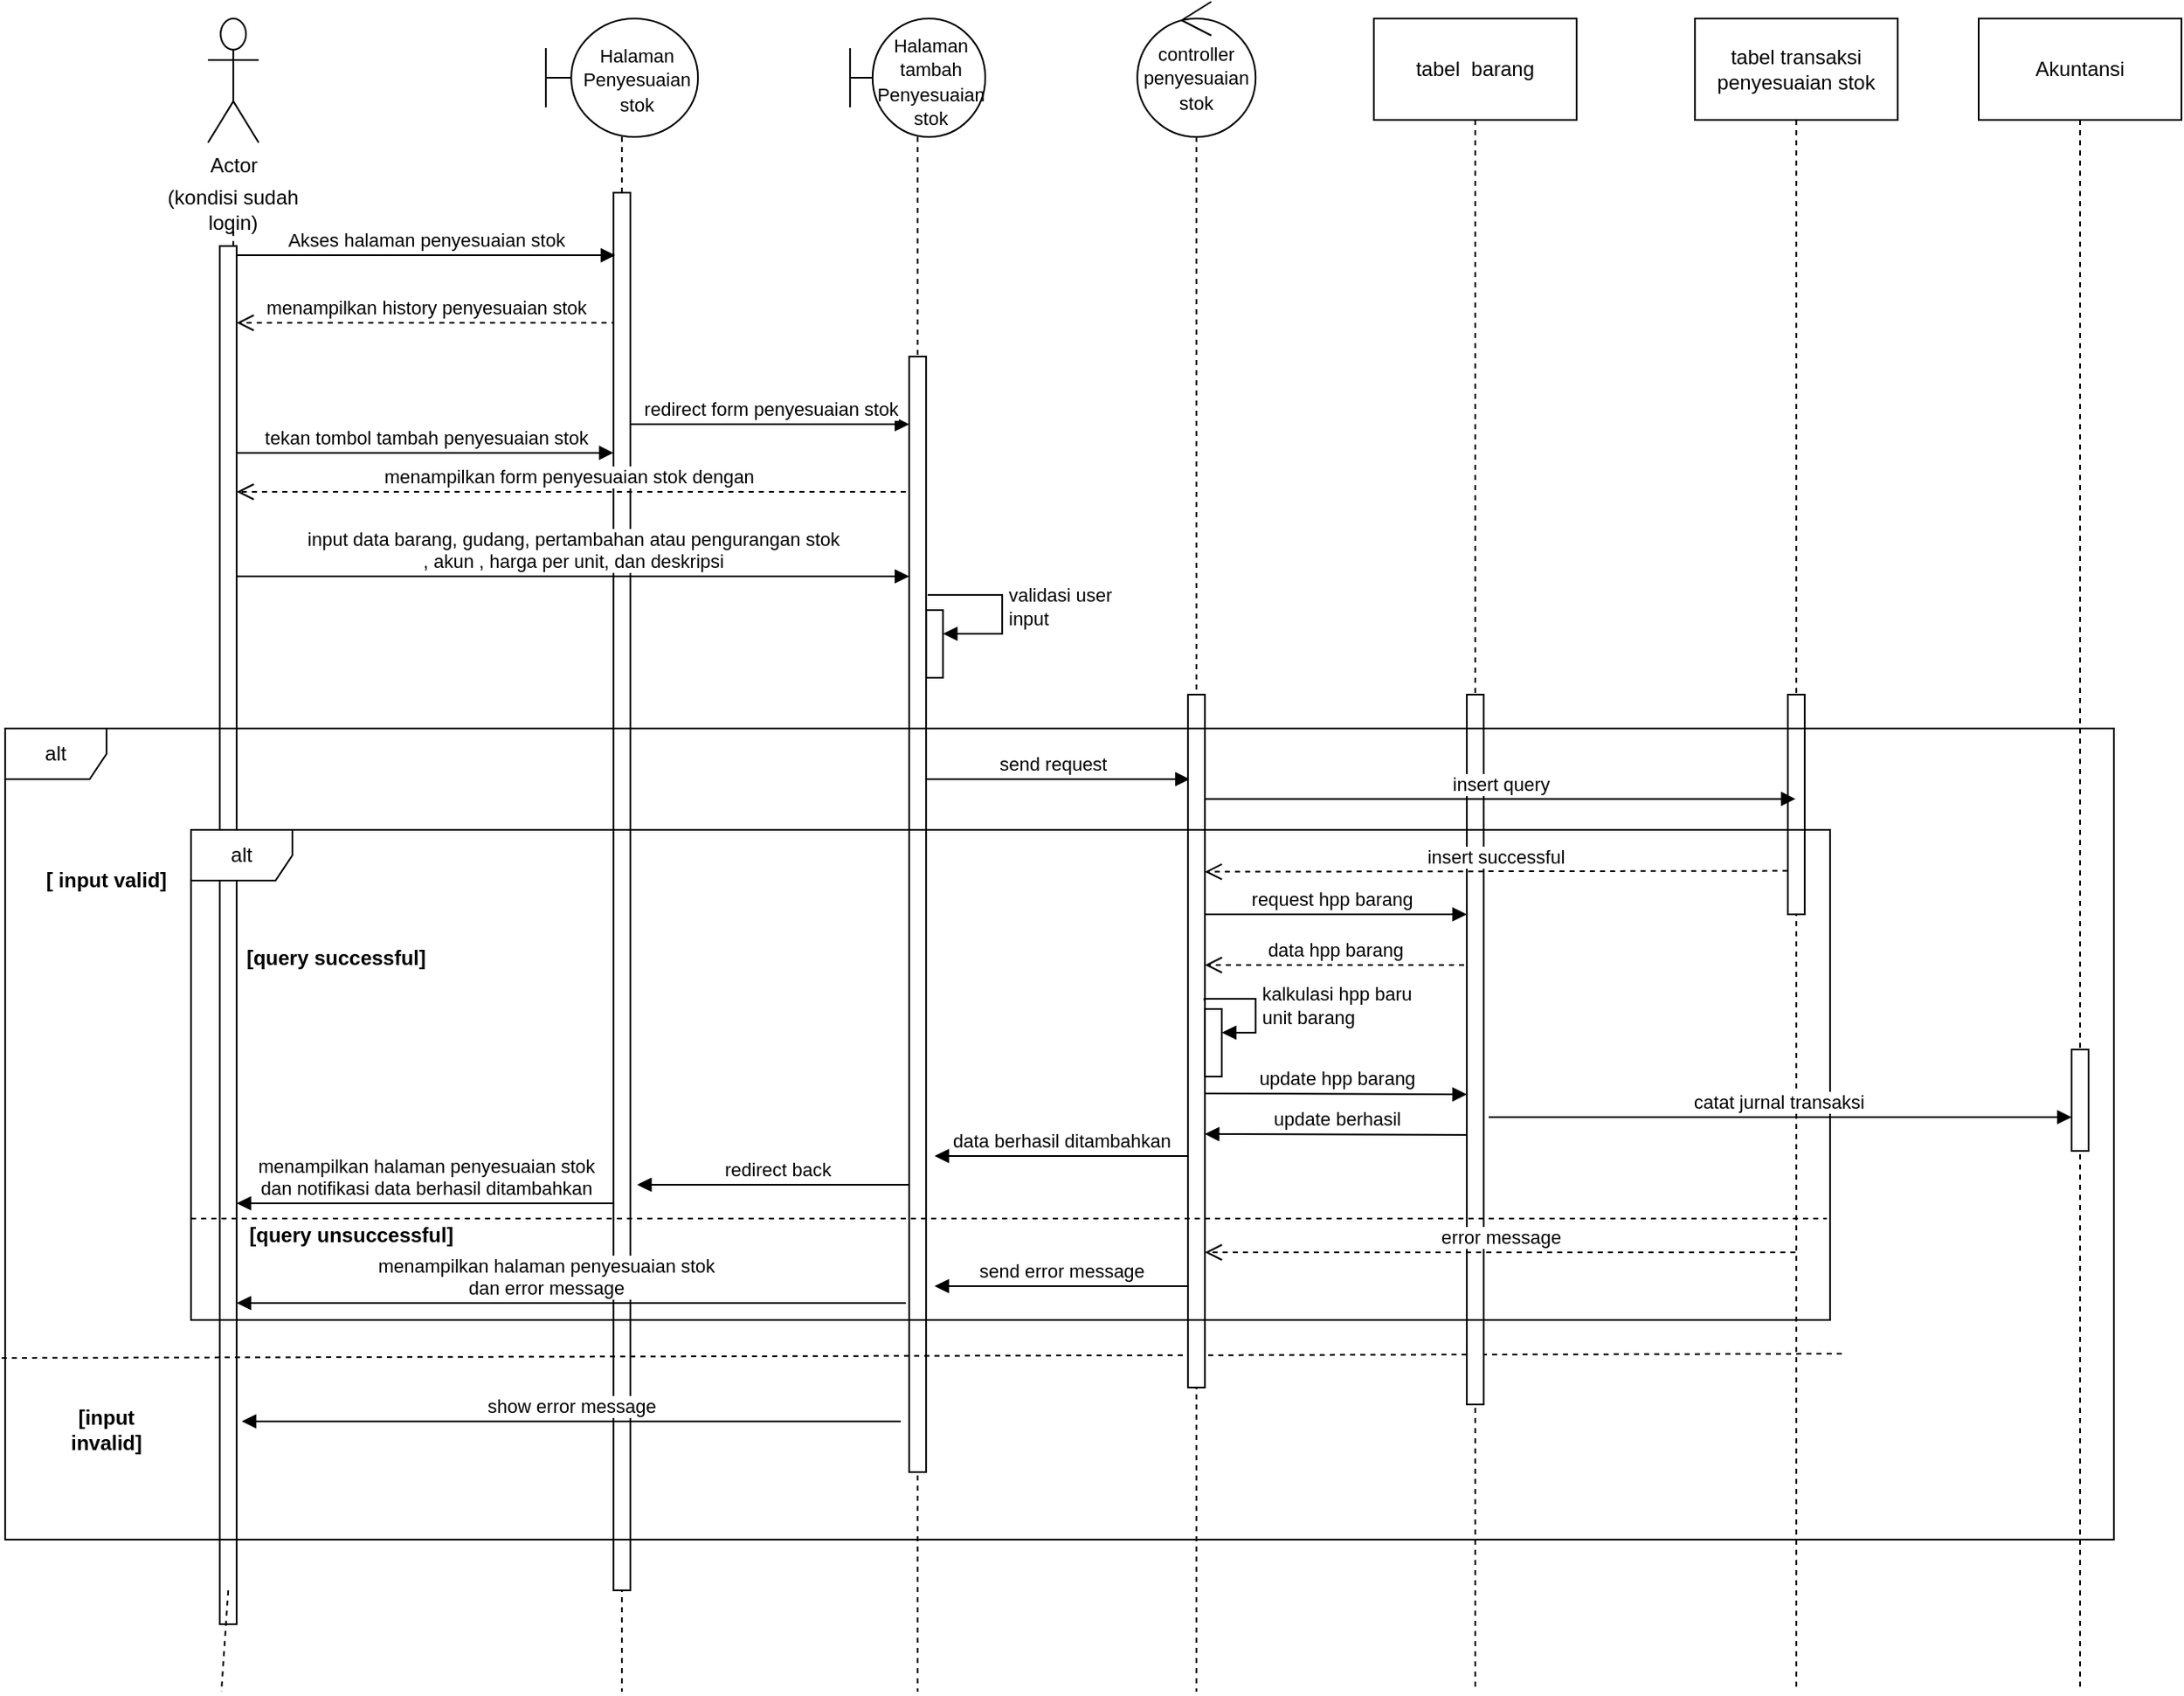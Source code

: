 <mxfile version="12.6.8" type="github">
  <diagram id="SEpVK1sIPcU3dHqcUe8w" name="Page-1">
    <mxGraphModel dx="2387" dy="1262" grid="1" gridSize="10" guides="1" tooltips="1" connect="1" arrows="1" fold="1" page="1" pageScale="1" pageWidth="1100" pageHeight="850" math="0" shadow="0">
      <root>
        <mxCell id="0"/>
        <mxCell id="1" parent="0"/>
        <mxCell id="bP-89cqmyBEEF8uvNgYl-69" value="redirect back" style="html=1;verticalAlign=bottom;endArrow=block;entryX=1.4;entryY=0.527;entryDx=0;entryDy=0;entryPerimeter=0;" edge="1" parent="1">
          <mxGeometry width="80" relative="1" as="geometry">
            <mxPoint x="1081.58" y="779.999" as="sourcePoint"/>
            <mxPoint x="916.08" y="779.999" as="targetPoint"/>
          </mxGeometry>
        </mxCell>
        <mxCell id="bP-89cqmyBEEF8uvNgYl-18" value="menampilkan history penyesuaian stok" style="html=1;verticalAlign=bottom;endArrow=open;dashed=1;endSize=8;exitX=0.186;exitY=0.27;exitDx=0;exitDy=0;exitPerimeter=0;" edge="1" parent="1">
          <mxGeometry relative="1" as="geometry">
            <mxPoint x="903.94" y="270" as="sourcePoint"/>
            <mxPoint x="679.08" y="270" as="targetPoint"/>
          </mxGeometry>
        </mxCell>
        <mxCell id="bP-89cqmyBEEF8uvNgYl-4" value="" style="shape=umlLifeline;participant=umlBoundary;perimeter=lifelinePerimeter;whiteSpace=wrap;html=1;container=1;collapsible=0;recursiveResize=0;verticalAlign=top;spacingTop=36;labelBackgroundColor=#ffffff;outlineConnect=0;size=70;" vertex="1" parent="1">
          <mxGeometry x="862.08" y="90" width="90" height="990" as="geometry"/>
        </mxCell>
        <mxCell id="bP-89cqmyBEEF8uvNgYl-14" value="&lt;font style=&quot;font-size: 11px&quot;&gt;Halaman Penyesuaian stok&lt;/font&gt;" style="text;html=1;strokeColor=none;fillColor=none;align=center;verticalAlign=middle;whiteSpace=wrap;rounded=0;" vertex="1" parent="bP-89cqmyBEEF8uvNgYl-4">
          <mxGeometry x="34" y="26" width="40" height="20" as="geometry"/>
        </mxCell>
        <mxCell id="bP-89cqmyBEEF8uvNgYl-17" value="" style="html=1;points=[];perimeter=orthogonalPerimeter;" vertex="1" parent="bP-89cqmyBEEF8uvNgYl-4">
          <mxGeometry x="40" y="103" width="10" height="827" as="geometry"/>
        </mxCell>
        <mxCell id="bP-89cqmyBEEF8uvNgYl-5" value="" style="shape=umlLifeline;participant=umlBoundary;perimeter=lifelinePerimeter;whiteSpace=wrap;html=1;container=1;collapsible=0;recursiveResize=0;verticalAlign=top;spacingTop=36;labelBackgroundColor=#ffffff;outlineConnect=0;size=70;" vertex="1" parent="1">
          <mxGeometry x="1042.08" y="90" width="80" height="990" as="geometry"/>
        </mxCell>
        <mxCell id="bP-89cqmyBEEF8uvNgYl-30" value="validasi user &lt;br&gt;input" style="edgeStyle=orthogonalEdgeStyle;html=1;align=left;spacingLeft=2;endArrow=block;rounded=0;entryX=1;entryY=0.35;entryDx=0;entryDy=0;entryPerimeter=0;" edge="1" target="bP-89cqmyBEEF8uvNgYl-29" parent="bP-89cqmyBEEF8uvNgYl-5">
          <mxGeometry relative="1" as="geometry">
            <mxPoint x="46" y="341" as="sourcePoint"/>
            <Array as="points">
              <mxPoint x="90" y="341"/>
              <mxPoint x="90" y="364"/>
            </Array>
          </mxGeometry>
        </mxCell>
        <mxCell id="bP-89cqmyBEEF8uvNgYl-29" value="" style="html=1;points=[];perimeter=orthogonalPerimeter;" vertex="1" parent="bP-89cqmyBEEF8uvNgYl-5">
          <mxGeometry x="45" y="350" width="10" height="40" as="geometry"/>
        </mxCell>
        <mxCell id="bP-89cqmyBEEF8uvNgYl-23" value="" style="html=1;points=[];perimeter=orthogonalPerimeter;" vertex="1" parent="bP-89cqmyBEEF8uvNgYl-5">
          <mxGeometry x="35" y="200" width="10" height="660" as="geometry"/>
        </mxCell>
        <mxCell id="bP-89cqmyBEEF8uvNgYl-56" value="&lt;font style=&quot;font-size: 11px&quot;&gt;Halaman tambah Penyesuaian stok&lt;/font&gt;" style="text;html=1;strokeColor=none;fillColor=none;align=center;verticalAlign=middle;whiteSpace=wrap;rounded=0;" vertex="1" parent="bP-89cqmyBEEF8uvNgYl-5">
          <mxGeometry x="28" y="27" width="40" height="20" as="geometry"/>
        </mxCell>
        <mxCell id="bP-89cqmyBEEF8uvNgYl-6" value="tabel transaksi penyesuaian stok" style="shape=umlLifeline;perimeter=lifelinePerimeter;whiteSpace=wrap;html=1;container=1;collapsible=0;recursiveResize=0;outlineConnect=0;size=60;" vertex="1" parent="1">
          <mxGeometry x="1542.08" y="90" width="120" height="990" as="geometry"/>
        </mxCell>
        <mxCell id="bP-89cqmyBEEF8uvNgYl-41" value="" style="html=1;points=[];perimeter=orthogonalPerimeter;" vertex="1" parent="bP-89cqmyBEEF8uvNgYl-6">
          <mxGeometry x="55" y="400" width="10" height="130" as="geometry"/>
        </mxCell>
        <mxCell id="bP-89cqmyBEEF8uvNgYl-16" value="Akses halaman penyesuaian stok" style="html=1;verticalAlign=bottom;endArrow=block;entryX=0.1;entryY=0.109;entryDx=0;entryDy=0;entryPerimeter=0;" edge="1" parent="1">
          <mxGeometry width="80" relative="1" as="geometry">
            <mxPoint x="679.08" y="230.003" as="sourcePoint"/>
            <mxPoint x="903.08" y="230.003" as="targetPoint"/>
          </mxGeometry>
        </mxCell>
        <mxCell id="bP-89cqmyBEEF8uvNgYl-24" value="menampilkan form penyesuaian stok dengan&amp;nbsp;" style="html=1;verticalAlign=bottom;endArrow=open;dashed=1;endSize=8;" edge="1" parent="1">
          <mxGeometry relative="1" as="geometry">
            <mxPoint x="1075.08" y="370" as="sourcePoint"/>
            <mxPoint x="679.08" y="370" as="targetPoint"/>
          </mxGeometry>
        </mxCell>
        <mxCell id="bP-89cqmyBEEF8uvNgYl-25" value="input data barang, gudang, pertambahan atau pengurangan stok&lt;br&gt;, akun , harga per unit, dan deskripsi" style="html=1;verticalAlign=bottom;endArrow=block;" edge="1" parent="1">
          <mxGeometry width="80" relative="1" as="geometry">
            <mxPoint x="679.08" y="420.0" as="sourcePoint"/>
            <mxPoint x="1077.08" y="420" as="targetPoint"/>
          </mxGeometry>
        </mxCell>
        <mxCell id="bP-89cqmyBEEF8uvNgYl-27" value="redirect form penyesuaian stok" style="html=1;verticalAlign=bottom;endArrow=block;" edge="1" parent="1">
          <mxGeometry width="80" relative="1" as="geometry">
            <mxPoint x="912.08" y="330" as="sourcePoint"/>
            <mxPoint x="1077.08" y="330" as="targetPoint"/>
          </mxGeometry>
        </mxCell>
        <mxCell id="bP-89cqmyBEEF8uvNgYl-31" value="&lt;b&gt;[input invalid]&lt;/b&gt;" style="text;html=1;strokeColor=none;fillColor=none;align=center;verticalAlign=middle;whiteSpace=wrap;rounded=0;" vertex="1" parent="1">
          <mxGeometry x="562.08" y="900" width="80" height="50" as="geometry"/>
        </mxCell>
        <mxCell id="bP-89cqmyBEEF8uvNgYl-32" value="&lt;b&gt;[ input valid]&lt;/b&gt;" style="text;html=1;strokeColor=none;fillColor=none;align=center;verticalAlign=middle;whiteSpace=wrap;rounded=0;" vertex="1" parent="1">
          <mxGeometry x="562.08" y="570" width="80" height="60" as="geometry"/>
        </mxCell>
        <mxCell id="bP-89cqmyBEEF8uvNgYl-35" value="" style="group" vertex="1" connectable="0" parent="1">
          <mxGeometry x="632.08" y="90" width="90" height="950" as="geometry"/>
        </mxCell>
        <mxCell id="bP-89cqmyBEEF8uvNgYl-1" value="Actor" style="shape=umlActor;verticalLabelPosition=bottom;labelBackgroundColor=#ffffff;verticalAlign=top;html=1;outlineConnect=0;" vertex="1" parent="bP-89cqmyBEEF8uvNgYl-35">
          <mxGeometry x="30" width="30" height="73.421" as="geometry"/>
        </mxCell>
        <mxCell id="bP-89cqmyBEEF8uvNgYl-9" value="(kondisi sudah login)" style="text;html=1;strokeColor=none;fillColor=none;align=center;verticalAlign=middle;whiteSpace=wrap;rounded=0;" vertex="1" parent="bP-89cqmyBEEF8uvNgYl-35">
          <mxGeometry y="100.342" width="90" height="24.474" as="geometry"/>
        </mxCell>
        <mxCell id="bP-89cqmyBEEF8uvNgYl-19" value="" style="html=1;points=[];perimeter=orthogonalPerimeter;" vertex="1" parent="bP-89cqmyBEEF8uvNgYl-35">
          <mxGeometry x="37" y="134.61" width="10" height="815.39" as="geometry"/>
        </mxCell>
        <mxCell id="bP-89cqmyBEEF8uvNgYl-20" value="" style="endArrow=none;dashed=1;html=1;" edge="1" parent="bP-89cqmyBEEF8uvNgYl-35">
          <mxGeometry width="50" height="50" relative="1" as="geometry">
            <mxPoint x="42" y="930.0" as="sourcePoint"/>
            <mxPoint x="37.92" y="990" as="targetPoint"/>
          </mxGeometry>
        </mxCell>
        <mxCell id="bP-89cqmyBEEF8uvNgYl-8" value="" style="endArrow=none;dashed=1;html=1;entryX=0.5;entryY=1;entryDx=0;entryDy=0;" edge="1" parent="bP-89cqmyBEEF8uvNgYl-35" source="bP-89cqmyBEEF8uvNgYl-19" target="bP-89cqmyBEEF8uvNgYl-9">
          <mxGeometry width="50" height="50" relative="1" as="geometry">
            <mxPoint x="270" y="1015.658" as="sourcePoint"/>
            <mxPoint x="274" y="232.5" as="targetPoint"/>
          </mxGeometry>
        </mxCell>
        <mxCell id="bP-89cqmyBEEF8uvNgYl-22" value="tekan tombol tambah penyesuaian stok" style="html=1;verticalAlign=bottom;endArrow=block;entryX=0;entryY=0.431;entryDx=0;entryDy=0;entryPerimeter=0;" edge="1" parent="bP-89cqmyBEEF8uvNgYl-35">
          <mxGeometry width="80" relative="1" as="geometry">
            <mxPoint x="47" y="256.97" as="sourcePoint"/>
            <mxPoint x="270" y="256.97" as="targetPoint"/>
          </mxGeometry>
        </mxCell>
        <mxCell id="bP-89cqmyBEEF8uvNgYl-39" value="" style="endArrow=none;dashed=1;html=1;entryX=0.998;entryY=0.806;entryDx=0;entryDy=0;entryPerimeter=0;exitX=-0.002;exitY=0.71;exitDx=0;exitDy=0;exitPerimeter=0;" edge="1" parent="1">
          <mxGeometry width="50" height="50" relative="1" as="geometry">
            <mxPoint x="540" y="882.48" as="sourcePoint"/>
            <mxPoint x="1629.9" y="880.0" as="targetPoint"/>
          </mxGeometry>
        </mxCell>
        <mxCell id="bP-89cqmyBEEF8uvNgYl-48" value="request hpp barang" style="html=1;verticalAlign=bottom;endArrow=block;" edge="1" parent="1">
          <mxGeometry width="80" relative="1" as="geometry">
            <mxPoint x="1246.58" y="620.0" as="sourcePoint"/>
            <mxPoint x="1407.08" y="620" as="targetPoint"/>
          </mxGeometry>
        </mxCell>
        <mxCell id="bP-89cqmyBEEF8uvNgYl-49" value="tabel&amp;nbsp; barang" style="shape=umlLifeline;perimeter=lifelinePerimeter;whiteSpace=wrap;html=1;container=1;collapsible=0;recursiveResize=0;outlineConnect=0;size=60;" vertex="1" parent="1">
          <mxGeometry x="1352.08" y="90" width="120" height="990" as="geometry"/>
        </mxCell>
        <mxCell id="bP-89cqmyBEEF8uvNgYl-50" value="" style="html=1;points=[];perimeter=orthogonalPerimeter;" vertex="1" parent="bP-89cqmyBEEF8uvNgYl-49">
          <mxGeometry x="55" y="400" width="10" height="420" as="geometry"/>
        </mxCell>
        <mxCell id="bP-89cqmyBEEF8uvNgYl-40" value="send request&amp;nbsp;&amp;nbsp;" style="html=1;verticalAlign=bottom;endArrow=block;entryX=0.443;entryY=0.587;entryDx=0;entryDy=0;entryPerimeter=0;" edge="1" parent="1">
          <mxGeometry width="80" relative="1" as="geometry">
            <mxPoint x="1087.08" y="540" as="sourcePoint"/>
            <mxPoint x="1243.09" y="540" as="targetPoint"/>
          </mxGeometry>
        </mxCell>
        <mxCell id="bP-89cqmyBEEF8uvNgYl-51" value="data hpp barang" style="html=1;verticalAlign=bottom;endArrow=open;dashed=1;endSize=8;exitX=-0.158;exitY=0.572;exitDx=0;exitDy=0;exitPerimeter=0;" edge="1" parent="1">
          <mxGeometry relative="1" as="geometry">
            <mxPoint x="1405.5" y="650.0" as="sourcePoint"/>
            <mxPoint x="1252.08" y="650.0" as="targetPoint"/>
          </mxGeometry>
        </mxCell>
        <mxCell id="bP-89cqmyBEEF8uvNgYl-53" value="" style="shape=umlLifeline;participant=umlControl;perimeter=lifelinePerimeter;whiteSpace=wrap;html=1;container=1;collapsible=0;recursiveResize=0;verticalAlign=top;spacingTop=36;labelBackgroundColor=#ffffff;outlineConnect=0;size=80;" vertex="1" parent="1">
          <mxGeometry x="1212.08" y="80" width="70" height="1000" as="geometry"/>
        </mxCell>
        <mxCell id="bP-89cqmyBEEF8uvNgYl-54" value="&lt;font style=&quot;font-size: 11px&quot;&gt;controller penyesuaian stok&lt;/font&gt;" style="text;html=1;strokeColor=none;fillColor=none;align=center;verticalAlign=middle;whiteSpace=wrap;rounded=0;" vertex="1" parent="bP-89cqmyBEEF8uvNgYl-53">
          <mxGeometry x="15" y="35" width="40" height="20" as="geometry"/>
        </mxCell>
        <mxCell id="bP-89cqmyBEEF8uvNgYl-55" value="" style="html=1;points=[];perimeter=orthogonalPerimeter;" vertex="1" parent="bP-89cqmyBEEF8uvNgYl-53">
          <mxGeometry x="30" y="410" width="10" height="410" as="geometry"/>
        </mxCell>
        <mxCell id="bP-89cqmyBEEF8uvNgYl-65" value="" style="html=1;points=[];perimeter=orthogonalPerimeter;" vertex="1" parent="bP-89cqmyBEEF8uvNgYl-53">
          <mxGeometry x="40" y="596" width="10" height="40" as="geometry"/>
        </mxCell>
        <mxCell id="bP-89cqmyBEEF8uvNgYl-52" value="update hpp barang" style="html=1;verticalAlign=bottom;endArrow=block;entryX=0;entryY=0.752;entryDx=0;entryDy=0;entryPerimeter=0;" edge="1" parent="1">
          <mxGeometry width="80" relative="1" as="geometry">
            <mxPoint x="1252.08" y="726" as="sourcePoint"/>
            <mxPoint x="1407.08" y="726.56" as="targetPoint"/>
          </mxGeometry>
        </mxCell>
        <mxCell id="bP-89cqmyBEEF8uvNgYl-60" value="insert query" style="html=1;verticalAlign=bottom;endArrow=block;" edge="1" parent="1">
          <mxGeometry width="80" relative="1" as="geometry">
            <mxPoint x="1252.08" y="551.71" as="sourcePoint"/>
            <mxPoint x="1601.58" y="551.71" as="targetPoint"/>
          </mxGeometry>
        </mxCell>
        <mxCell id="bP-89cqmyBEEF8uvNgYl-43" value="insert successful" style="html=1;verticalAlign=bottom;endArrow=open;dashed=1;endSize=8;exitX=-0.019;exitY=0.346;exitDx=0;exitDy=0;exitPerimeter=0;" edge="1" parent="1">
          <mxGeometry relative="1" as="geometry">
            <mxPoint x="1596.86" y="594.29" as="sourcePoint"/>
            <mxPoint x="1252.05" y="594.82" as="targetPoint"/>
          </mxGeometry>
        </mxCell>
        <mxCell id="bP-89cqmyBEEF8uvNgYl-66" value="kalkulasi hpp baru &lt;br&gt;unit barang" style="edgeStyle=orthogonalEdgeStyle;html=1;align=left;spacingLeft=2;endArrow=block;rounded=0;entryX=1.003;entryY=0.35;exitX=0.967;exitY=0.562;exitDx=0;exitDy=0;exitPerimeter=0;entryDx=0;entryDy=0;entryPerimeter=0;" edge="1" target="bP-89cqmyBEEF8uvNgYl-65" parent="1">
          <mxGeometry relative="1" as="geometry">
            <mxPoint x="1251.75" y="671.08" as="sourcePoint"/>
            <Array as="points">
              <mxPoint x="1252.08" y="670"/>
              <mxPoint x="1282.08" y="670"/>
              <mxPoint x="1282.08" y="690"/>
            </Array>
          </mxGeometry>
        </mxCell>
        <mxCell id="bP-89cqmyBEEF8uvNgYl-67" value="update berhasil" style="html=1;verticalAlign=bottom;endArrow=block;entryX=0;entryY=0.752;entryDx=0;entryDy=0;entryPerimeter=0;" edge="1" parent="1">
          <mxGeometry width="80" relative="1" as="geometry">
            <mxPoint x="1407.05" y="750.56" as="sourcePoint"/>
            <mxPoint x="1252.05" y="750" as="targetPoint"/>
          </mxGeometry>
        </mxCell>
        <mxCell id="bP-89cqmyBEEF8uvNgYl-68" value="data berhasil ditambahkan" style="html=1;verticalAlign=bottom;endArrow=block;entryX=0;entryY=0.752;entryDx=0;entryDy=0;entryPerimeter=0;" edge="1" parent="1">
          <mxGeometry width="80" relative="1" as="geometry">
            <mxPoint x="1242.08" y="763" as="sourcePoint"/>
            <mxPoint x="1092.08" y="763" as="targetPoint"/>
          </mxGeometry>
        </mxCell>
        <mxCell id="bP-89cqmyBEEF8uvNgYl-70" value="menampilkan halaman penyesuaian stok&lt;br&gt;dan notifikasi data berhasil ditambahkan" style="html=1;verticalAlign=bottom;endArrow=block;" edge="1" parent="1" target="bP-89cqmyBEEF8uvNgYl-19">
          <mxGeometry width="80" relative="1" as="geometry">
            <mxPoint x="902.08" y="791" as="sourcePoint"/>
            <mxPoint x="742.08" y="790.663" as="targetPoint"/>
          </mxGeometry>
        </mxCell>
        <mxCell id="bP-89cqmyBEEF8uvNgYl-74" value="error message" style="html=1;verticalAlign=bottom;endArrow=open;dashed=1;endSize=8;" edge="1" parent="1" source="bP-89cqmyBEEF8uvNgYl-6">
          <mxGeometry relative="1" as="geometry">
            <mxPoint x="1405.5" y="820" as="sourcePoint"/>
            <mxPoint x="1252.08" y="820" as="targetPoint"/>
          </mxGeometry>
        </mxCell>
        <mxCell id="bP-89cqmyBEEF8uvNgYl-75" value="send error message" style="html=1;verticalAlign=bottom;endArrow=block;entryX=0;entryY=0.752;entryDx=0;entryDy=0;entryPerimeter=0;" edge="1" parent="1">
          <mxGeometry width="80" relative="1" as="geometry">
            <mxPoint x="1242.08" y="840" as="sourcePoint"/>
            <mxPoint x="1092.08" y="840" as="targetPoint"/>
          </mxGeometry>
        </mxCell>
        <mxCell id="bP-89cqmyBEEF8uvNgYl-59" value="show error message" style="html=1;verticalAlign=bottom;endArrow=block;" edge="1" parent="1">
          <mxGeometry width="80" relative="1" as="geometry">
            <mxPoint x="1072.08" y="920" as="sourcePoint"/>
            <mxPoint x="682.08" y="920" as="targetPoint"/>
          </mxGeometry>
        </mxCell>
        <mxCell id="bP-89cqmyBEEF8uvNgYl-76" value="menampilkan halaman penyesuaian stok&lt;br&gt;dan error message" style="html=1;verticalAlign=bottom;endArrow=block;" edge="1" parent="1" target="bP-89cqmyBEEF8uvNgYl-19">
          <mxGeometry x="0.076" width="80" relative="1" as="geometry">
            <mxPoint x="1075.08" y="850" as="sourcePoint"/>
            <mxPoint x="852.08" y="850" as="targetPoint"/>
            <mxPoint as="offset"/>
          </mxGeometry>
        </mxCell>
        <mxCell id="bP-89cqmyBEEF8uvNgYl-83" value="Akuntansi" style="shape=umlLifeline;perimeter=lifelinePerimeter;whiteSpace=wrap;html=1;container=1;collapsible=0;recursiveResize=0;outlineConnect=0;size=60;" vertex="1" parent="1">
          <mxGeometry x="1710" y="90" width="120" height="990" as="geometry"/>
        </mxCell>
        <mxCell id="bP-89cqmyBEEF8uvNgYl-84" value="" style="html=1;points=[];perimeter=orthogonalPerimeter;" vertex="1" parent="bP-89cqmyBEEF8uvNgYl-83">
          <mxGeometry x="55" y="610" width="10" height="60" as="geometry"/>
        </mxCell>
        <mxCell id="bP-89cqmyBEEF8uvNgYl-73" value="" style="group" vertex="1" connectable="0" parent="1">
          <mxGeometry x="652.08" y="570" width="970" height="289.999" as="geometry"/>
        </mxCell>
        <mxCell id="bP-89cqmyBEEF8uvNgYl-63" value="alt" style="shape=umlFrame;whiteSpace=wrap;html=1;" vertex="1" parent="bP-89cqmyBEEF8uvNgYl-73">
          <mxGeometry width="970" height="289.999" as="geometry"/>
        </mxCell>
        <mxCell id="bP-89cqmyBEEF8uvNgYl-64" value="" style="endArrow=none;dashed=1;html=1;exitX=0;exitY=0.749;exitDx=0;exitDy=0;exitPerimeter=0;entryX=0.998;entryY=0.749;entryDx=0;entryDy=0;entryPerimeter=0;" edge="1" parent="bP-89cqmyBEEF8uvNgYl-73">
          <mxGeometry width="50" height="50" relative="1" as="geometry">
            <mxPoint y="229.999" as="sourcePoint"/>
            <mxPoint x="968.06" y="229.999" as="targetPoint"/>
          </mxGeometry>
        </mxCell>
        <mxCell id="bP-89cqmyBEEF8uvNgYl-45" value="&lt;b&gt;[query successful]&lt;/b&gt;" style="text;html=1;strokeColor=none;fillColor=none;align=center;verticalAlign=middle;whiteSpace=wrap;rounded=0;" vertex="1" parent="bP-89cqmyBEEF8uvNgYl-73">
          <mxGeometry x="29.998" y="49.997" width="112.464" height="51.428" as="geometry"/>
        </mxCell>
        <mxCell id="bP-89cqmyBEEF8uvNgYl-46" value="&lt;b&gt;[query unsuccessful]&lt;/b&gt;" style="text;html=1;strokeColor=none;fillColor=none;align=center;verticalAlign=middle;whiteSpace=wrap;rounded=0;" vertex="1" parent="bP-89cqmyBEEF8uvNgYl-73">
          <mxGeometry x="20" y="220" width="150" height="40" as="geometry"/>
        </mxCell>
        <mxCell id="bP-89cqmyBEEF8uvNgYl-89" value="catat jurnal transaksi&amp;nbsp;" style="html=1;verticalAlign=bottom;endArrow=block;" edge="1" parent="bP-89cqmyBEEF8uvNgYl-73" target="bP-89cqmyBEEF8uvNgYl-84">
          <mxGeometry width="80" relative="1" as="geometry">
            <mxPoint x="767.92" y="170" as="sourcePoint"/>
            <mxPoint x="847.92" y="170" as="targetPoint"/>
          </mxGeometry>
        </mxCell>
        <mxCell id="bP-89cqmyBEEF8uvNgYl-36" value="alt" style="shape=umlFrame;whiteSpace=wrap;html=1;" vertex="1" parent="1">
          <mxGeometry x="542.08" y="510" width="1247.92" height="480" as="geometry"/>
        </mxCell>
      </root>
    </mxGraphModel>
  </diagram>
</mxfile>
